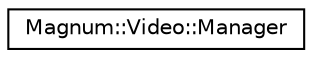 digraph "圖形化之類別階層"
{
  edge [fontname="Helvetica",fontsize="10",labelfontname="Helvetica",labelfontsize="10"];
  node [fontname="Helvetica",fontsize="10",shape=record];
  rankdir="LR";
  Node1 [label="Magnum::Video::Manager",height=0.2,width=0.4,color="black", fillcolor="white", style="filled",URL="$class_magnum_1_1_video_1_1_manager.html",tooltip="Video::Manager manage the all CameraComponent, RendererBase, and Graphics Context. "];
}
